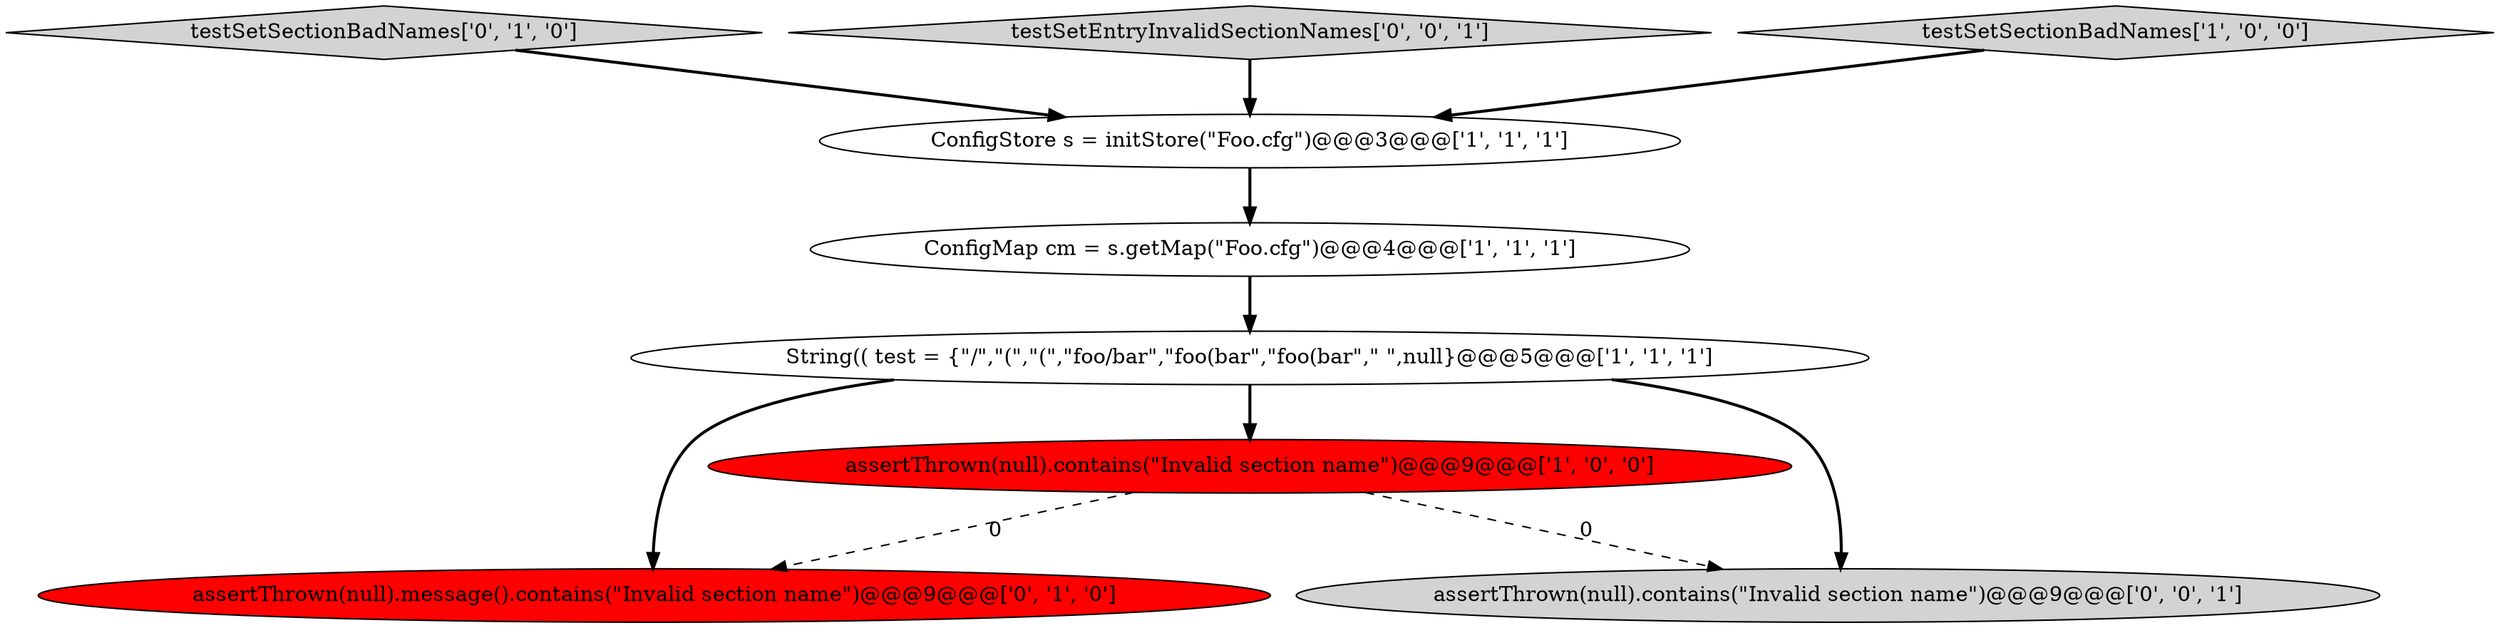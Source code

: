 digraph {
6 [style = filled, label = "assertThrown(null).message().contains(\"Invalid section name\")@@@9@@@['0', '1', '0']", fillcolor = red, shape = ellipse image = "AAA1AAABBB2BBB"];
4 [style = filled, label = "String(( test = {\"/\",\"(\",\"(\",\"foo/bar\",\"foo(bar\",\"foo(bar\",\" \",null}@@@5@@@['1', '1', '1']", fillcolor = white, shape = ellipse image = "AAA0AAABBB1BBB"];
2 [style = filled, label = "ConfigStore s = initStore(\"Foo.cfg\")@@@3@@@['1', '1', '1']", fillcolor = white, shape = ellipse image = "AAA0AAABBB1BBB"];
5 [style = filled, label = "testSetSectionBadNames['0', '1', '0']", fillcolor = lightgray, shape = diamond image = "AAA0AAABBB2BBB"];
7 [style = filled, label = "testSetEntryInvalidSectionNames['0', '0', '1']", fillcolor = lightgray, shape = diamond image = "AAA0AAABBB3BBB"];
3 [style = filled, label = "testSetSectionBadNames['1', '0', '0']", fillcolor = lightgray, shape = diamond image = "AAA0AAABBB1BBB"];
1 [style = filled, label = "assertThrown(null).contains(\"Invalid section name\")@@@9@@@['1', '0', '0']", fillcolor = red, shape = ellipse image = "AAA1AAABBB1BBB"];
0 [style = filled, label = "ConfigMap cm = s.getMap(\"Foo.cfg\")@@@4@@@['1', '1', '1']", fillcolor = white, shape = ellipse image = "AAA0AAABBB1BBB"];
8 [style = filled, label = "assertThrown(null).contains(\"Invalid section name\")@@@9@@@['0', '0', '1']", fillcolor = lightgray, shape = ellipse image = "AAA0AAABBB3BBB"];
4->8 [style = bold, label=""];
1->8 [style = dashed, label="0"];
5->2 [style = bold, label=""];
4->1 [style = bold, label=""];
2->0 [style = bold, label=""];
3->2 [style = bold, label=""];
0->4 [style = bold, label=""];
4->6 [style = bold, label=""];
7->2 [style = bold, label=""];
1->6 [style = dashed, label="0"];
}
